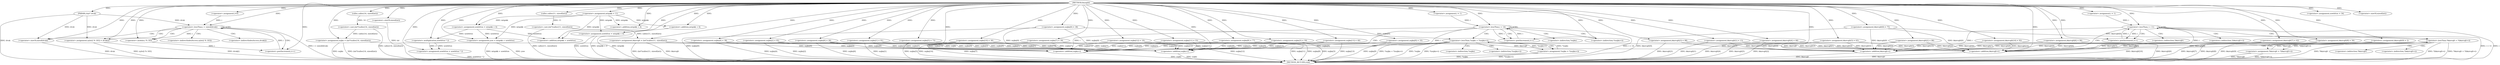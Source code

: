 digraph fmzaphl {  
"9038904596117700286" [label = "(METHOD,fmzaphl)" ]
"9038904596117700537" [label = "(METHOD_RETURN,void)" ]
"9038904596117700287" [label = "(PARAM,char* dvuk)" ]
"9038904596117700292" [label = "(<operator>.assignment,i=0)" ]
"9038904596117700295" [label = "(<operator>.lessThan,i < sizeof(dvuk))" ]
"9038904596117700297" [label = "(<operator>.sizeOf,sizeof(dvuk))" ]
"9038904596117700299" [label = "(<operator>.postIncrement,i++)" ]
"9038904596117700302" [label = "(<operator>.assignment,xyhv[i % 183] = dvuk[i])" ]
"9038904596117700305" [label = "(<operator>.modulo,i % 183)" ]
"9038904596117700312" [label = "(<operator>.assignment,uowhttos = 34)" ]
"9038904596117700316" [label = "(<operator>.assignment,uujkn = (int*)calloc(14, sizeof(int)))" ]
"9038904596117700318" [label = "(<operator>.cast,(int*)calloc(14, sizeof(int)))" ]
"9038904596117700320" [label = "(calloc,calloc(14, sizeof(int)))" ]
"9038904596117700322" [label = "(<operator>.sizeOf,sizeof(int))" ]
"9038904596117700325" [label = "(<operator>.assignment,mtqokk = 11)" ]
"9038904596117700328" [label = "(<operator>.assignment,uujkn[0] = 38)" ]
"9038904596117700335" [label = "(<operator>.assignment,uujkn[1] = 91)" ]
"9038904596117700340" [label = "(<operator>.assignment,bkzrcqfr = (int*)calloc(11, sizeof(int)))" ]
"9038904596117700342" [label = "(<operator>.cast,(int*)calloc(11, sizeof(int)))" ]
"9038904596117700344" [label = "(calloc,calloc(11, sizeof(int)))" ]
"9038904596117700346" [label = "(<operator>.sizeOf,sizeof(int))" ]
"9038904596117700348" [label = "(<operator>.assignment,uujkn[2] = 95)" ]
"9038904596117700353" [label = "(<operator>.assignment,uowhttos = mtqokk + 6)" ]
"9038904596117700355" [label = "(<operator>.addition,mtqokk + 6)" ]
"9038904596117700358" [label = "(<operator>.assignment,yxw = mtqokk + uowhttos)" ]
"9038904596117700360" [label = "(<operator>.addition,mtqokk + uowhttos)" ]
"9038904596117700363" [label = "(<operator>.assignment,uujkn[3] = 59)" ]
"9038904596117700368" [label = "(<operator>.assignment,uowhttos = uowhttos * 2)" ]
"9038904596117700370" [label = "(<operator>.multiplication,uowhttos * 2)" ]
"9038904596117700373" [label = "(<operator>.assignment,uujkn[4] = 38)" ]
"9038904596117700378" [label = "(<operator>.assignment,uowhttos = mtqokk + 6)" ]
"9038904596117700380" [label = "(<operator>.addition,mtqokk + 6)" ]
"9038904596117700383" [label = "(<operator>.assignment,uujkn[5] = 73)" ]
"9038904596117700388" [label = "(<operator>.assignment,bkzrcqfr[0] = 75)" ]
"9038904596117700393" [label = "(<operator>.assignment,uujkn[6] = 26)" ]
"9038904596117700398" [label = "(<operator>.assignment,uujkn[7] = 39)" ]
"9038904596117700403" [label = "(<operator>.assignment,bkzrcqfr[1] = 13)" ]
"9038904596117700408" [label = "(<operator>.assignment,bkzrcqfr[2] = 86)" ]
"9038904596117700413" [label = "(<operator>.assignment,bkzrcqfr[3] = 98)" ]
"9038904596117700418" [label = "(<operator>.assignment,uujkn[8] = 77)" ]
"9038904596117700423" [label = "(<operator>.assignment,uujkn[9] = 33)" ]
"9038904596117700428" [label = "(<operator>.assignment,bkzrcqfr[4] = 66)" ]
"9038904596117700433" [label = "(<operator>.assignment,bkzrcqfr[5] = 63)" ]
"9038904596117700438" [label = "(<operator>.assignment,uujkn[10] = 30)" ]
"9038904596117700443" [label = "(<operator>.assignment,uujkn[11] = 55)" ]
"9038904596117700448" [label = "(<operator>.assignment,uujkn[12] = 19)" ]
"9038904596117700453" [label = "(<operator>.assignment,uujkn[13] = 40)" ]
"9038904596117700460" [label = "(<operator>.assignment,i = 1)" ]
"9038904596117700463" [label = "(<operator>.lessThan,i < 14)" ]
"9038904596117700466" [label = "(<operator>.postIncrement,i++)" ]
"9038904596117700470" [label = "(<operator>.lessThan,*uujkn < *(uujkn+i))" ]
"9038904596117700474" [label = "(<operator>.addition,uujkn+i)" ]
"9038904596117700478" [label = "(<operator>.assignment,*uujkn = *(uujkn+i))" ]
"9038904596117700482" [label = "(<operator>.addition,uujkn+i)" ]
"9038904596117700485" [label = "(<operator>.assignment,bkzrcqfr[6] = 90)" ]
"9038904596117700490" [label = "(<operator>.assignment,bkzrcqfr[7] = 42)" ]
"9038904596117700495" [label = "(<operator>.assignment,bkzrcqfr[8] = 56)" ]
"9038904596117700500" [label = "(<operator>.assignment,bkzrcqfr[9] = 2)" ]
"9038904596117700505" [label = "(<operator>.assignment,bkzrcqfr[10] = 92)" ]
"9038904596117700512" [label = "(<operator>.assignment,i = 1)" ]
"9038904596117700515" [label = "(<operator>.lessThan,i < 11)" ]
"9038904596117700518" [label = "(<operator>.postIncrement,i++)" ]
"9038904596117700522" [label = "(<operator>.lessThan,*bkzrcqfr < *(bkzrcqfr+i))" ]
"9038904596117700526" [label = "(<operator>.addition,bkzrcqfr+i)" ]
"9038904596117700530" [label = "(<operator>.assignment,*bkzrcqfr = *(bkzrcqfr+i))" ]
"9038904596117700534" [label = "(<operator>.addition,bkzrcqfr+i)" ]
"9038904596117700303" [label = "(<operator>.indirectIndexAccess,xyhv[i % 183])" ]
"9038904596117700308" [label = "(<operator>.indirectIndexAccess,dvuk[i])" ]
"9038904596117700471" [label = "(<operator>.indirection,*uujkn)" ]
"9038904596117700473" [label = "(<operator>.indirection,*(uujkn+i))" ]
"9038904596117700479" [label = "(<operator>.indirection,*uujkn)" ]
"9038904596117700481" [label = "(<operator>.indirection,*(uujkn+i))" ]
"9038904596117700523" [label = "(<operator>.indirection,*bkzrcqfr)" ]
"9038904596117700525" [label = "(<operator>.indirection,*(bkzrcqfr+i))" ]
"9038904596117700531" [label = "(<operator>.indirection,*bkzrcqfr)" ]
"9038904596117700533" [label = "(<operator>.indirection,*(bkzrcqfr+i))" ]
  "9038904596117700490" -> "9038904596117700537"  [ label = "DDG: bkzrcqfr[7]"] 
  "9038904596117700474" -> "9038904596117700537"  [ label = "DDG: uujkn"] 
  "9038904596117700316" -> "9038904596117700537"  [ label = "DDG: uujkn"] 
  "9038904596117700500" -> "9038904596117700537"  [ label = "DDG: bkzrcqfr[9]"] 
  "9038904596117700433" -> "9038904596117700537"  [ label = "DDG: bkzrcqfr[5]"] 
  "9038904596117700495" -> "9038904596117700537"  [ label = "DDG: bkzrcqfr[8]"] 
  "9038904596117700443" -> "9038904596117700537"  [ label = "DDG: uujkn[11]"] 
  "9038904596117700328" -> "9038904596117700537"  [ label = "DDG: uujkn[0]"] 
  "9038904596117700418" -> "9038904596117700537"  [ label = "DDG: uujkn[8]"] 
  "9038904596117700363" -> "9038904596117700537"  [ label = "DDG: uujkn[3]"] 
  "9038904596117700485" -> "9038904596117700537"  [ label = "DDG: bkzrcqfr[6]"] 
  "9038904596117700526" -> "9038904596117700537"  [ label = "DDG: bkzrcqfr"] 
  "9038904596117700534" -> "9038904596117700537"  [ label = "DDG: bkzrcqfr"] 
  "9038904596117700380" -> "9038904596117700537"  [ label = "DDG: mtqokk"] 
  "9038904596117700358" -> "9038904596117700537"  [ label = "DDG: yxw"] 
  "9038904596117700530" -> "9038904596117700537"  [ label = "DDG: *(bkzrcqfr+i)"] 
  "9038904596117700522" -> "9038904596117700537"  [ label = "DDG: *bkzrcqfr"] 
  "9038904596117700297" -> "9038904596117700537"  [ label = "DDG: dvuk"] 
  "9038904596117700368" -> "9038904596117700537"  [ label = "DDG: uowhttos * 2"] 
  "9038904596117700398" -> "9038904596117700537"  [ label = "DDG: uujkn[7]"] 
  "9038904596117700515" -> "9038904596117700537"  [ label = "DDG: i"] 
  "9038904596117700413" -> "9038904596117700537"  [ label = "DDG: bkzrcqfr[3]"] 
  "9038904596117700522" -> "9038904596117700537"  [ label = "DDG: *bkzrcqfr < *(bkzrcqfr+i)"] 
  "9038904596117700403" -> "9038904596117700537"  [ label = "DDG: bkzrcqfr[1]"] 
  "9038904596117700316" -> "9038904596117700537"  [ label = "DDG: (int*)calloc(14, sizeof(int))"] 
  "9038904596117700302" -> "9038904596117700537"  [ label = "DDG: xyhv[i % 183]"] 
  "9038904596117700470" -> "9038904596117700537"  [ label = "DDG: *uujkn"] 
  "9038904596117700478" -> "9038904596117700537"  [ label = "DDG: *(uujkn+i)"] 
  "9038904596117700346" -> "9038904596117700537"  [ label = "DDG: int"] 
  "9038904596117700388" -> "9038904596117700537"  [ label = "DDG: bkzrcqfr[0]"] 
  "9038904596117700448" -> "9038904596117700537"  [ label = "DDG: uujkn[12]"] 
  "9038904596117700373" -> "9038904596117700537"  [ label = "DDG: uujkn[4]"] 
  "9038904596117700393" -> "9038904596117700537"  [ label = "DDG: uujkn[6]"] 
  "9038904596117700383" -> "9038904596117700537"  [ label = "DDG: uujkn[5]"] 
  "9038904596117700287" -> "9038904596117700537"  [ label = "DDG: dvuk"] 
  "9038904596117700482" -> "9038904596117700537"  [ label = "DDG: uujkn"] 
  "9038904596117700470" -> "9038904596117700537"  [ label = "DDG: *(uujkn+i)"] 
  "9038904596117700438" -> "9038904596117700537"  [ label = "DDG: uujkn[10]"] 
  "9038904596117700358" -> "9038904596117700537"  [ label = "DDG: mtqokk + uowhttos"] 
  "9038904596117700423" -> "9038904596117700537"  [ label = "DDG: uujkn[9]"] 
  "9038904596117700478" -> "9038904596117700537"  [ label = "DDG: *uujkn"] 
  "9038904596117700453" -> "9038904596117700537"  [ label = "DDG: uujkn[13]"] 
  "9038904596117700342" -> "9038904596117700537"  [ label = "DDG: calloc(11, sizeof(int))"] 
  "9038904596117700295" -> "9038904596117700537"  [ label = "DDG: i < sizeof(dvuk)"] 
  "9038904596117700348" -> "9038904596117700537"  [ label = "DDG: uujkn[2]"] 
  "9038904596117700515" -> "9038904596117700537"  [ label = "DDG: i < 11"] 
  "9038904596117700428" -> "9038904596117700537"  [ label = "DDG: bkzrcqfr[4]"] 
  "9038904596117700318" -> "9038904596117700537"  [ label = "DDG: calloc(14, sizeof(int))"] 
  "9038904596117700340" -> "9038904596117700537"  [ label = "DDG: (int*)calloc(11, sizeof(int))"] 
  "9038904596117700302" -> "9038904596117700537"  [ label = "DDG: dvuk[i]"] 
  "9038904596117700408" -> "9038904596117700537"  [ label = "DDG: bkzrcqfr[2]"] 
  "9038904596117700378" -> "9038904596117700537"  [ label = "DDG: uowhttos"] 
  "9038904596117700470" -> "9038904596117700537"  [ label = "DDG: *uujkn < *(uujkn+i)"] 
  "9038904596117700505" -> "9038904596117700537"  [ label = "DDG: bkzrcqfr[10]"] 
  "9038904596117700530" -> "9038904596117700537"  [ label = "DDG: *bkzrcqfr"] 
  "9038904596117700378" -> "9038904596117700537"  [ label = "DDG: mtqokk + 6"] 
  "9038904596117700335" -> "9038904596117700537"  [ label = "DDG: uujkn[1]"] 
  "9038904596117700340" -> "9038904596117700537"  [ label = "DDG: bkzrcqfr"] 
  "9038904596117700463" -> "9038904596117700537"  [ label = "DDG: i < 14"] 
  "9038904596117700522" -> "9038904596117700537"  [ label = "DDG: *(bkzrcqfr+i)"] 
  "9038904596117700286" -> "9038904596117700287"  [ label = "DDG: "] 
  "9038904596117700286" -> "9038904596117700292"  [ label = "DDG: "] 
  "9038904596117700292" -> "9038904596117700295"  [ label = "DDG: i"] 
  "9038904596117700299" -> "9038904596117700295"  [ label = "DDG: i"] 
  "9038904596117700286" -> "9038904596117700295"  [ label = "DDG: "] 
  "9038904596117700287" -> "9038904596117700295"  [ label = "DDG: dvuk"] 
  "9038904596117700287" -> "9038904596117700297"  [ label = "DDG: dvuk"] 
  "9038904596117700286" -> "9038904596117700297"  [ label = "DDG: "] 
  "9038904596117700305" -> "9038904596117700299"  [ label = "DDG: i"] 
  "9038904596117700286" -> "9038904596117700299"  [ label = "DDG: "] 
  "9038904596117700287" -> "9038904596117700302"  [ label = "DDG: dvuk"] 
  "9038904596117700286" -> "9038904596117700302"  [ label = "DDG: "] 
  "9038904596117700295" -> "9038904596117700305"  [ label = "DDG: i"] 
  "9038904596117700286" -> "9038904596117700305"  [ label = "DDG: "] 
  "9038904596117700286" -> "9038904596117700312"  [ label = "DDG: "] 
  "9038904596117700318" -> "9038904596117700316"  [ label = "DDG: calloc(14, sizeof(int))"] 
  "9038904596117700286" -> "9038904596117700316"  [ label = "DDG: "] 
  "9038904596117700320" -> "9038904596117700318"  [ label = "DDG: 14"] 
  "9038904596117700286" -> "9038904596117700320"  [ label = "DDG: "] 
  "9038904596117700286" -> "9038904596117700322"  [ label = "DDG: "] 
  "9038904596117700286" -> "9038904596117700325"  [ label = "DDG: "] 
  "9038904596117700286" -> "9038904596117700328"  [ label = "DDG: "] 
  "9038904596117700286" -> "9038904596117700335"  [ label = "DDG: "] 
  "9038904596117700342" -> "9038904596117700340"  [ label = "DDG: calloc(11, sizeof(int))"] 
  "9038904596117700286" -> "9038904596117700340"  [ label = "DDG: "] 
  "9038904596117700344" -> "9038904596117700342"  [ label = "DDG: 11"] 
  "9038904596117700286" -> "9038904596117700344"  [ label = "DDG: "] 
  "9038904596117700286" -> "9038904596117700346"  [ label = "DDG: "] 
  "9038904596117700286" -> "9038904596117700348"  [ label = "DDG: "] 
  "9038904596117700325" -> "9038904596117700353"  [ label = "DDG: mtqokk"] 
  "9038904596117700286" -> "9038904596117700353"  [ label = "DDG: "] 
  "9038904596117700325" -> "9038904596117700355"  [ label = "DDG: mtqokk"] 
  "9038904596117700286" -> "9038904596117700355"  [ label = "DDG: "] 
  "9038904596117700286" -> "9038904596117700358"  [ label = "DDG: "] 
  "9038904596117700325" -> "9038904596117700358"  [ label = "DDG: mtqokk"] 
  "9038904596117700353" -> "9038904596117700358"  [ label = "DDG: uowhttos"] 
  "9038904596117700286" -> "9038904596117700360"  [ label = "DDG: "] 
  "9038904596117700325" -> "9038904596117700360"  [ label = "DDG: mtqokk"] 
  "9038904596117700353" -> "9038904596117700360"  [ label = "DDG: uowhttos"] 
  "9038904596117700286" -> "9038904596117700363"  [ label = "DDG: "] 
  "9038904596117700370" -> "9038904596117700368"  [ label = "DDG: uowhttos"] 
  "9038904596117700370" -> "9038904596117700368"  [ label = "DDG: 2"] 
  "9038904596117700286" -> "9038904596117700368"  [ label = "DDG: "] 
  "9038904596117700286" -> "9038904596117700370"  [ label = "DDG: "] 
  "9038904596117700353" -> "9038904596117700370"  [ label = "DDG: uowhttos"] 
  "9038904596117700286" -> "9038904596117700373"  [ label = "DDG: "] 
  "9038904596117700286" -> "9038904596117700378"  [ label = "DDG: "] 
  "9038904596117700325" -> "9038904596117700378"  [ label = "DDG: mtqokk"] 
  "9038904596117700286" -> "9038904596117700380"  [ label = "DDG: "] 
  "9038904596117700325" -> "9038904596117700380"  [ label = "DDG: mtqokk"] 
  "9038904596117700286" -> "9038904596117700383"  [ label = "DDG: "] 
  "9038904596117700286" -> "9038904596117700388"  [ label = "DDG: "] 
  "9038904596117700286" -> "9038904596117700393"  [ label = "DDG: "] 
  "9038904596117700286" -> "9038904596117700398"  [ label = "DDG: "] 
  "9038904596117700286" -> "9038904596117700403"  [ label = "DDG: "] 
  "9038904596117700286" -> "9038904596117700408"  [ label = "DDG: "] 
  "9038904596117700286" -> "9038904596117700413"  [ label = "DDG: "] 
  "9038904596117700286" -> "9038904596117700418"  [ label = "DDG: "] 
  "9038904596117700286" -> "9038904596117700423"  [ label = "DDG: "] 
  "9038904596117700286" -> "9038904596117700428"  [ label = "DDG: "] 
  "9038904596117700286" -> "9038904596117700433"  [ label = "DDG: "] 
  "9038904596117700286" -> "9038904596117700438"  [ label = "DDG: "] 
  "9038904596117700286" -> "9038904596117700443"  [ label = "DDG: "] 
  "9038904596117700286" -> "9038904596117700448"  [ label = "DDG: "] 
  "9038904596117700286" -> "9038904596117700453"  [ label = "DDG: "] 
  "9038904596117700286" -> "9038904596117700460"  [ label = "DDG: "] 
  "9038904596117700466" -> "9038904596117700463"  [ label = "DDG: i"] 
  "9038904596117700460" -> "9038904596117700463"  [ label = "DDG: i"] 
  "9038904596117700286" -> "9038904596117700463"  [ label = "DDG: "] 
  "9038904596117700286" -> "9038904596117700466"  [ label = "DDG: "] 
  "9038904596117700463" -> "9038904596117700466"  [ label = "DDG: i"] 
  "9038904596117700328" -> "9038904596117700470"  [ label = "DDG: uujkn[0]"] 
  "9038904596117700478" -> "9038904596117700470"  [ label = "DDG: *uujkn"] 
  "9038904596117700316" -> "9038904596117700474"  [ label = "DDG: uujkn"] 
  "9038904596117700363" -> "9038904596117700474"  [ label = "DDG: uujkn[3]"] 
  "9038904596117700398" -> "9038904596117700474"  [ label = "DDG: uujkn[7]"] 
  "9038904596117700453" -> "9038904596117700474"  [ label = "DDG: uujkn[13]"] 
  "9038904596117700348" -> "9038904596117700474"  [ label = "DDG: uujkn[2]"] 
  "9038904596117700335" -> "9038904596117700474"  [ label = "DDG: uujkn[1]"] 
  "9038904596117700443" -> "9038904596117700474"  [ label = "DDG: uujkn[11]"] 
  "9038904596117700328" -> "9038904596117700474"  [ label = "DDG: uujkn[0]"] 
  "9038904596117700418" -> "9038904596117700474"  [ label = "DDG: uujkn[8]"] 
  "9038904596117700448" -> "9038904596117700474"  [ label = "DDG: uujkn[12]"] 
  "9038904596117700373" -> "9038904596117700474"  [ label = "DDG: uujkn[4]"] 
  "9038904596117700393" -> "9038904596117700474"  [ label = "DDG: uujkn[6]"] 
  "9038904596117700383" -> "9038904596117700474"  [ label = "DDG: uujkn[5]"] 
  "9038904596117700438" -> "9038904596117700474"  [ label = "DDG: uujkn[10]"] 
  "9038904596117700423" -> "9038904596117700474"  [ label = "DDG: uujkn[9]"] 
  "9038904596117700286" -> "9038904596117700474"  [ label = "DDG: "] 
  "9038904596117700463" -> "9038904596117700474"  [ label = "DDG: i"] 
  "9038904596117700470" -> "9038904596117700478"  [ label = "DDG: *(uujkn+i)"] 
  "9038904596117700363" -> "9038904596117700482"  [ label = "DDG: uujkn[3]"] 
  "9038904596117700398" -> "9038904596117700482"  [ label = "DDG: uujkn[7]"] 
  "9038904596117700383" -> "9038904596117700482"  [ label = "DDG: uujkn[5]"] 
  "9038904596117700453" -> "9038904596117700482"  [ label = "DDG: uujkn[13]"] 
  "9038904596117700348" -> "9038904596117700482"  [ label = "DDG: uujkn[2]"] 
  "9038904596117700335" -> "9038904596117700482"  [ label = "DDG: uujkn[1]"] 
  "9038904596117700443" -> "9038904596117700482"  [ label = "DDG: uujkn[11]"] 
  "9038904596117700328" -> "9038904596117700482"  [ label = "DDG: uujkn[0]"] 
  "9038904596117700418" -> "9038904596117700482"  [ label = "DDG: uujkn[8]"] 
  "9038904596117700448" -> "9038904596117700482"  [ label = "DDG: uujkn[12]"] 
  "9038904596117700373" -> "9038904596117700482"  [ label = "DDG: uujkn[4]"] 
  "9038904596117700393" -> "9038904596117700482"  [ label = "DDG: uujkn[6]"] 
  "9038904596117700438" -> "9038904596117700482"  [ label = "DDG: uujkn[10]"] 
  "9038904596117700423" -> "9038904596117700482"  [ label = "DDG: uujkn[9]"] 
  "9038904596117700286" -> "9038904596117700482"  [ label = "DDG: "] 
  "9038904596117700463" -> "9038904596117700482"  [ label = "DDG: i"] 
  "9038904596117700286" -> "9038904596117700485"  [ label = "DDG: "] 
  "9038904596117700286" -> "9038904596117700490"  [ label = "DDG: "] 
  "9038904596117700286" -> "9038904596117700495"  [ label = "DDG: "] 
  "9038904596117700286" -> "9038904596117700500"  [ label = "DDG: "] 
  "9038904596117700286" -> "9038904596117700505"  [ label = "DDG: "] 
  "9038904596117700286" -> "9038904596117700512"  [ label = "DDG: "] 
  "9038904596117700518" -> "9038904596117700515"  [ label = "DDG: i"] 
  "9038904596117700512" -> "9038904596117700515"  [ label = "DDG: i"] 
  "9038904596117700286" -> "9038904596117700515"  [ label = "DDG: "] 
  "9038904596117700286" -> "9038904596117700518"  [ label = "DDG: "] 
  "9038904596117700515" -> "9038904596117700518"  [ label = "DDG: i"] 
  "9038904596117700388" -> "9038904596117700522"  [ label = "DDG: bkzrcqfr[0]"] 
  "9038904596117700530" -> "9038904596117700522"  [ label = "DDG: *bkzrcqfr"] 
  "9038904596117700413" -> "9038904596117700526"  [ label = "DDG: bkzrcqfr[3]"] 
  "9038904596117700490" -> "9038904596117700526"  [ label = "DDG: bkzrcqfr[7]"] 
  "9038904596117700403" -> "9038904596117700526"  [ label = "DDG: bkzrcqfr[1]"] 
  "9038904596117700388" -> "9038904596117700526"  [ label = "DDG: bkzrcqfr[0]"] 
  "9038904596117700428" -> "9038904596117700526"  [ label = "DDG: bkzrcqfr[4]"] 
  "9038904596117700340" -> "9038904596117700526"  [ label = "DDG: bkzrcqfr"] 
  "9038904596117700500" -> "9038904596117700526"  [ label = "DDG: bkzrcqfr[9]"] 
  "9038904596117700433" -> "9038904596117700526"  [ label = "DDG: bkzrcqfr[5]"] 
  "9038904596117700495" -> "9038904596117700526"  [ label = "DDG: bkzrcqfr[8]"] 
  "9038904596117700485" -> "9038904596117700526"  [ label = "DDG: bkzrcqfr[6]"] 
  "9038904596117700408" -> "9038904596117700526"  [ label = "DDG: bkzrcqfr[2]"] 
  "9038904596117700505" -> "9038904596117700526"  [ label = "DDG: bkzrcqfr[10]"] 
  "9038904596117700286" -> "9038904596117700526"  [ label = "DDG: "] 
  "9038904596117700515" -> "9038904596117700526"  [ label = "DDG: i"] 
  "9038904596117700522" -> "9038904596117700530"  [ label = "DDG: *(bkzrcqfr+i)"] 
  "9038904596117700413" -> "9038904596117700534"  [ label = "DDG: bkzrcqfr[3]"] 
  "9038904596117700490" -> "9038904596117700534"  [ label = "DDG: bkzrcqfr[7]"] 
  "9038904596117700403" -> "9038904596117700534"  [ label = "DDG: bkzrcqfr[1]"] 
  "9038904596117700388" -> "9038904596117700534"  [ label = "DDG: bkzrcqfr[0]"] 
  "9038904596117700428" -> "9038904596117700534"  [ label = "DDG: bkzrcqfr[4]"] 
  "9038904596117700500" -> "9038904596117700534"  [ label = "DDG: bkzrcqfr[9]"] 
  "9038904596117700433" -> "9038904596117700534"  [ label = "DDG: bkzrcqfr[5]"] 
  "9038904596117700495" -> "9038904596117700534"  [ label = "DDG: bkzrcqfr[8]"] 
  "9038904596117700485" -> "9038904596117700534"  [ label = "DDG: bkzrcqfr[6]"] 
  "9038904596117700408" -> "9038904596117700534"  [ label = "DDG: bkzrcqfr[2]"] 
  "9038904596117700505" -> "9038904596117700534"  [ label = "DDG: bkzrcqfr[10]"] 
  "9038904596117700286" -> "9038904596117700534"  [ label = "DDG: "] 
  "9038904596117700340" -> "9038904596117700534"  [ label = "DDG: bkzrcqfr"] 
  "9038904596117700515" -> "9038904596117700534"  [ label = "DDG: i"] 
  "9038904596117700295" -> "9038904596117700295"  [ label = "CDG: "] 
  "9038904596117700295" -> "9038904596117700305"  [ label = "CDG: "] 
  "9038904596117700295" -> "9038904596117700308"  [ label = "CDG: "] 
  "9038904596117700295" -> "9038904596117700297"  [ label = "CDG: "] 
  "9038904596117700295" -> "9038904596117700302"  [ label = "CDG: "] 
  "9038904596117700295" -> "9038904596117700299"  [ label = "CDG: "] 
  "9038904596117700295" -> "9038904596117700303"  [ label = "CDG: "] 
  "9038904596117700463" -> "9038904596117700473"  [ label = "CDG: "] 
  "9038904596117700463" -> "9038904596117700474"  [ label = "CDG: "] 
  "9038904596117700463" -> "9038904596117700466"  [ label = "CDG: "] 
  "9038904596117700463" -> "9038904596117700470"  [ label = "CDG: "] 
  "9038904596117700463" -> "9038904596117700463"  [ label = "CDG: "] 
  "9038904596117700463" -> "9038904596117700471"  [ label = "CDG: "] 
  "9038904596117700470" -> "9038904596117700478"  [ label = "CDG: "] 
  "9038904596117700470" -> "9038904596117700479"  [ label = "CDG: "] 
  "9038904596117700470" -> "9038904596117700481"  [ label = "CDG: "] 
  "9038904596117700470" -> "9038904596117700482"  [ label = "CDG: "] 
  "9038904596117700515" -> "9038904596117700522"  [ label = "CDG: "] 
  "9038904596117700515" -> "9038904596117700525"  [ label = "CDG: "] 
  "9038904596117700515" -> "9038904596117700526"  [ label = "CDG: "] 
  "9038904596117700515" -> "9038904596117700523"  [ label = "CDG: "] 
  "9038904596117700515" -> "9038904596117700518"  [ label = "CDG: "] 
  "9038904596117700515" -> "9038904596117700515"  [ label = "CDG: "] 
  "9038904596117700522" -> "9038904596117700530"  [ label = "CDG: "] 
  "9038904596117700522" -> "9038904596117700533"  [ label = "CDG: "] 
  "9038904596117700522" -> "9038904596117700534"  [ label = "CDG: "] 
  "9038904596117700522" -> "9038904596117700531"  [ label = "CDG: "] 
}
